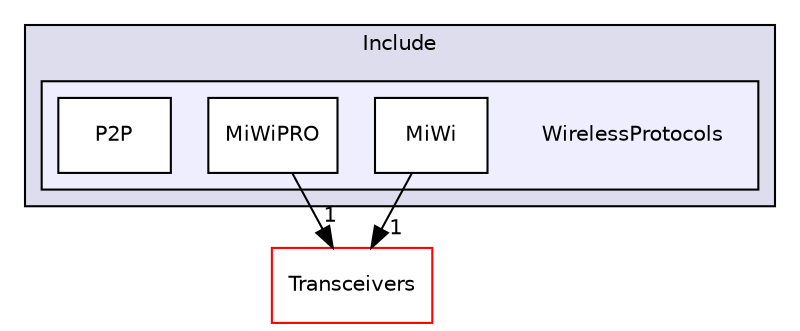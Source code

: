 digraph "C:/Users/mainuser/Desktop/School/SeniorProject/EthKitTCP/Microchip/Include/WirelessProtocols" {
  compound=true
  node [ fontsize="10", fontname="Helvetica"];
  edge [ labelfontsize="10", labelfontname="Helvetica"];
  subgraph clusterdir_7ce300d8a919a620616ec6bc64c02d37 {
    graph [ bgcolor="#ddddee", pencolor="black", label="Include" fontname="Helvetica", fontsize="10", URL="dir_7ce300d8a919a620616ec6bc64c02d37.html"]
  subgraph clusterdir_75c5f262086518e7cd286a4f52bd1ebe {
    graph [ bgcolor="#eeeeff", pencolor="black", label="" URL="dir_75c5f262086518e7cd286a4f52bd1ebe.html"];
    dir_75c5f262086518e7cd286a4f52bd1ebe [shape=plaintext label="WirelessProtocols"];
    dir_f9aa362ed6c58dc39f80b9e085a1f862 [shape=box label="MiWi" color="black" fillcolor="white" style="filled" URL="dir_f9aa362ed6c58dc39f80b9e085a1f862.html"];
    dir_094614daa28b5dcdb4848282f3bfa4fd [shape=box label="MiWiPRO" color="black" fillcolor="white" style="filled" URL="dir_094614daa28b5dcdb4848282f3bfa4fd.html"];
    dir_d7ff9459891db368cddfb24b98a8c83f [shape=box label="P2P" color="black" fillcolor="white" style="filled" URL="dir_d7ff9459891db368cddfb24b98a8c83f.html"];
  }
  }
  dir_7bc32c8f32005138760d646b49d165fb [shape=box label="Transceivers" fillcolor="white" style="filled" color="red" URL="dir_7bc32c8f32005138760d646b49d165fb.html"];
  dir_094614daa28b5dcdb4848282f3bfa4fd->dir_7bc32c8f32005138760d646b49d165fb [headlabel="1", labeldistance=1.5 headhref="dir_000040_000034.html"];
  dir_f9aa362ed6c58dc39f80b9e085a1f862->dir_7bc32c8f32005138760d646b49d165fb [headlabel="1", labeldistance=1.5 headhref="dir_000039_000034.html"];
}
